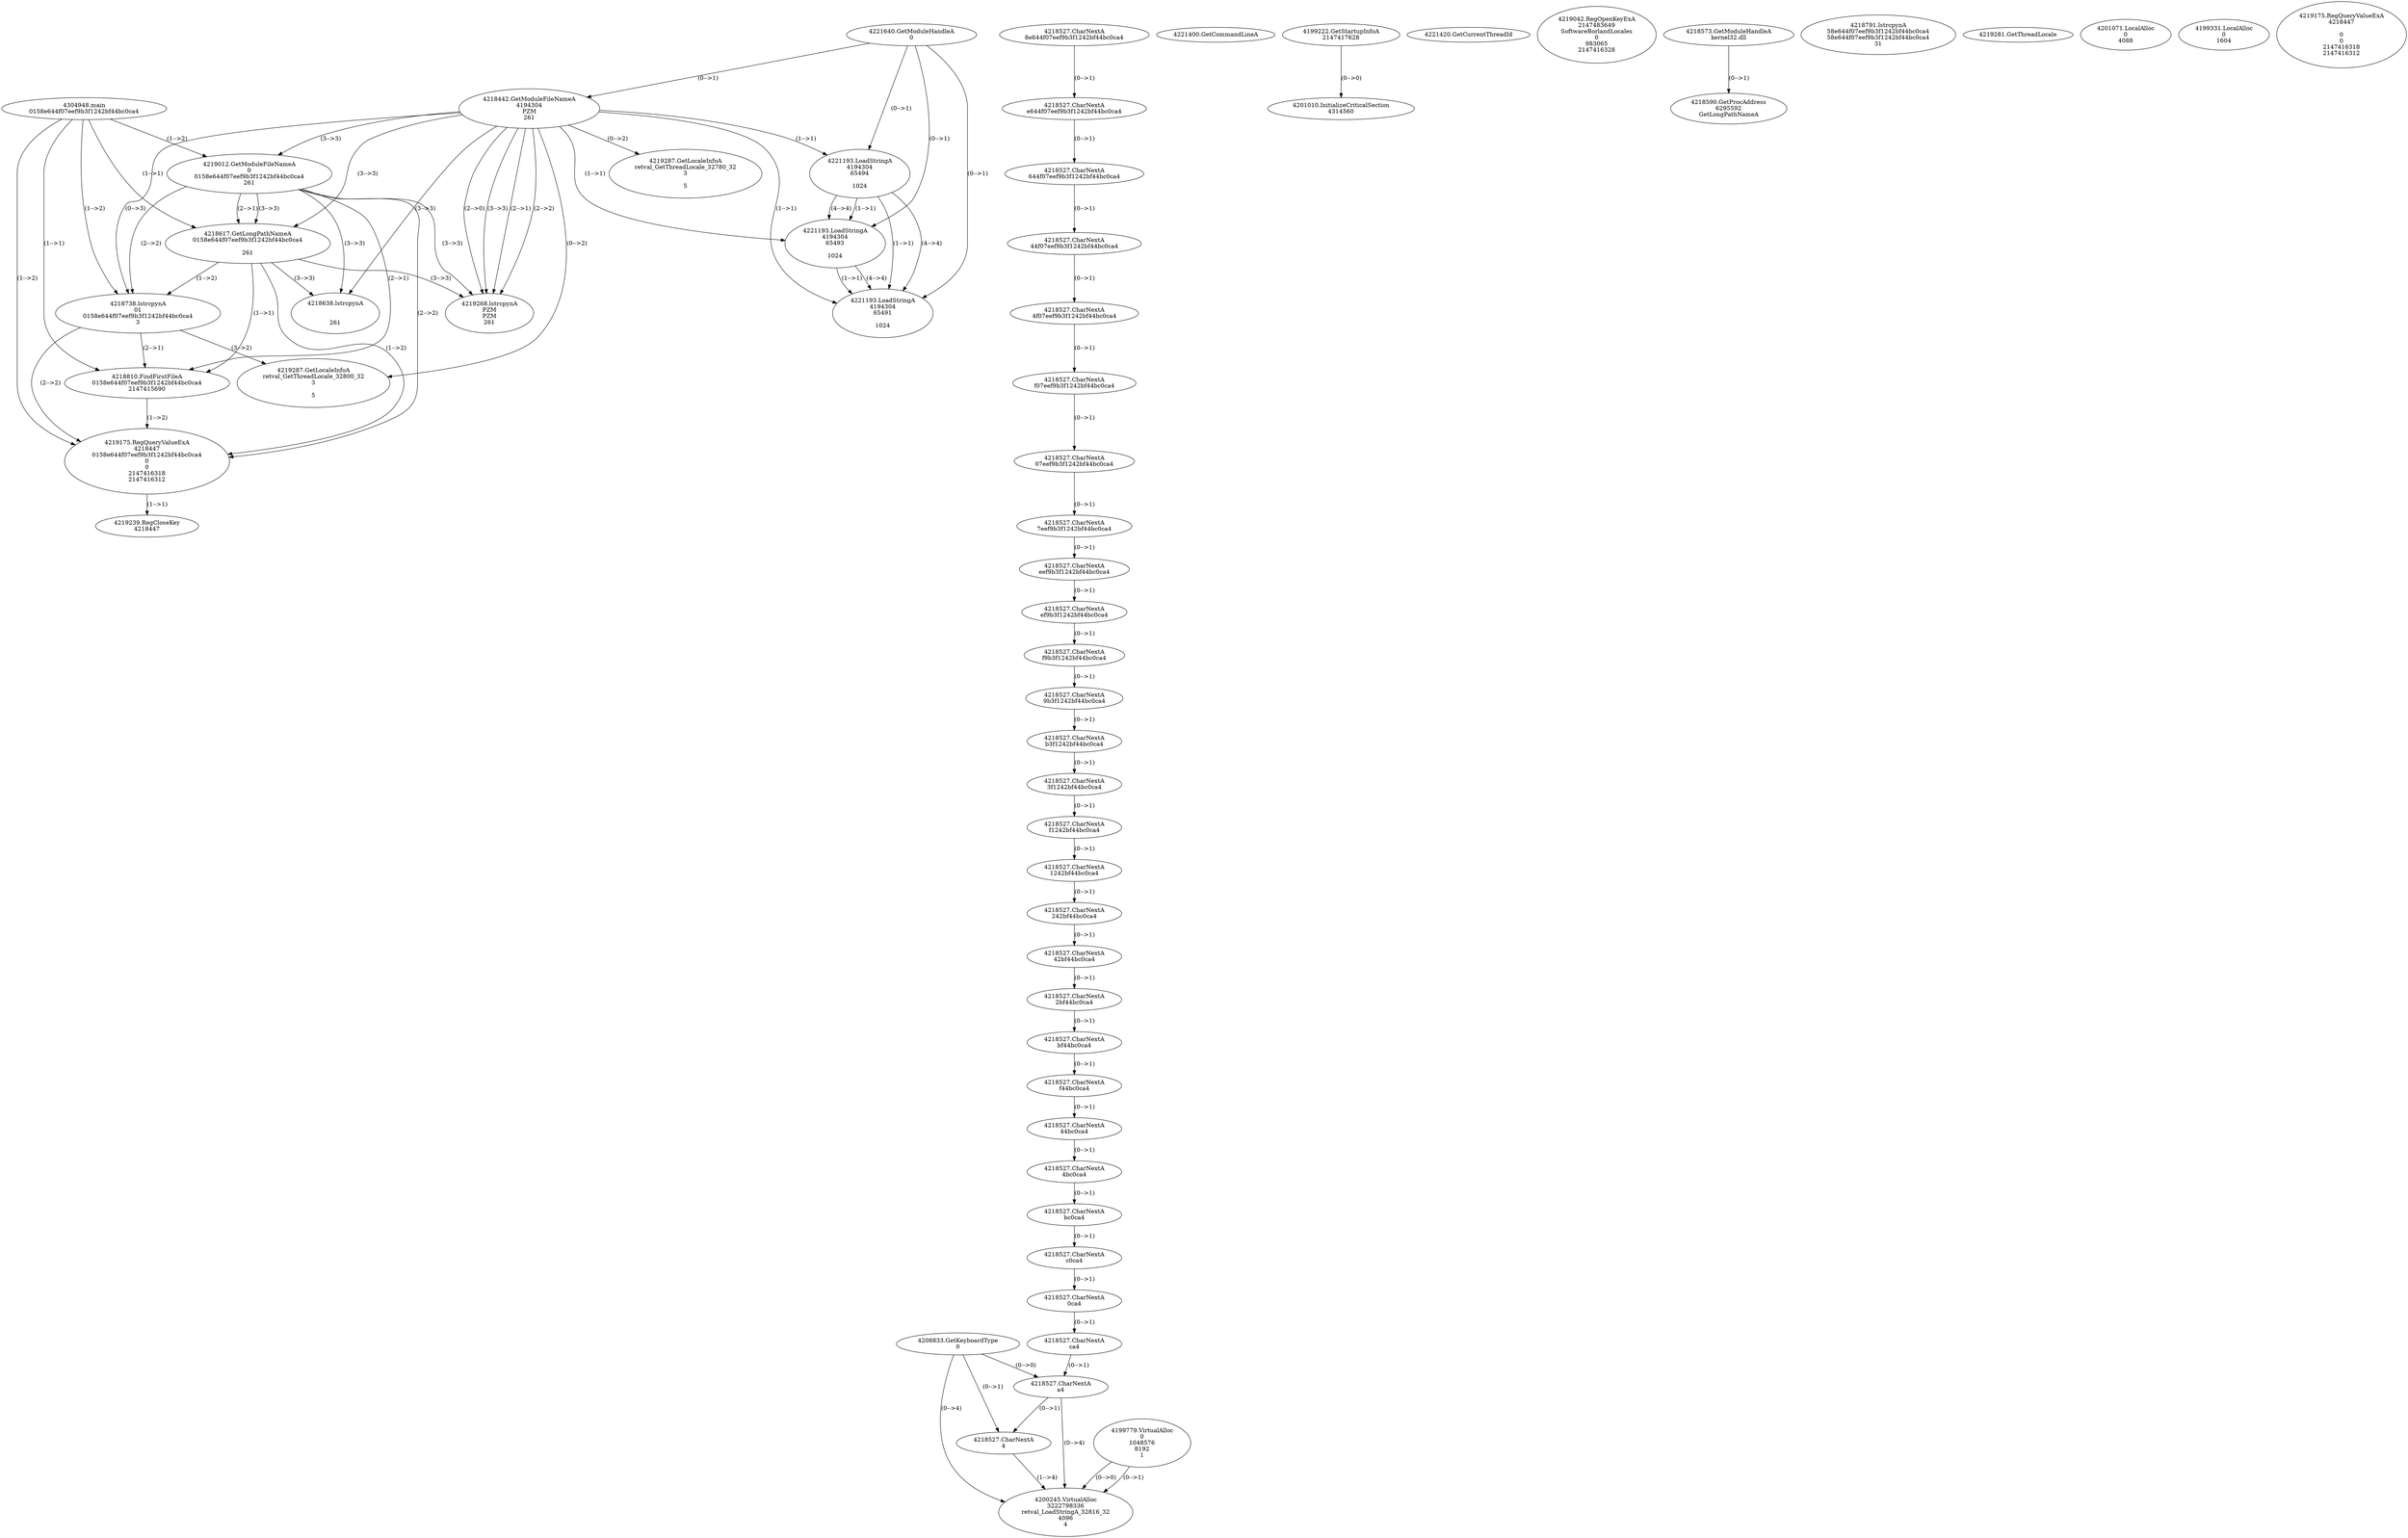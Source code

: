 // Global SCDG with merge call
digraph {
	0 [label="4304948.main
0158e644f07eef9b3f1242bf44bc0ca4"]
	1 [label="4221640.GetModuleHandleA
0"]
	2 [label="4208833.GetKeyboardType
0"]
	3 [label="4221400.GetCommandLineA
"]
	4 [label="4199222.GetStartupInfoA
2147417628"]
	5 [label="4221420.GetCurrentThreadId
"]
	6 [label="4218442.GetModuleFileNameA
4194304
PZM
261"]
	1 -> 6 [label="(0-->1)"]
	7 [label="4219012.GetModuleFileNameA
0
0158e644f07eef9b3f1242bf44bc0ca4
261"]
	0 -> 7 [label="(1-->2)"]
	6 -> 7 [label="(3-->3)"]
	8 [label="4219042.RegOpenKeyExA
2147483649
Software\Borland\Locales
0
983065
2147416328"]
	9 [label="4218573.GetModuleHandleA
kernel32.dll"]
	10 [label="4218590.GetProcAddress
6295592
GetLongPathNameA"]
	9 -> 10 [label="(0-->1)"]
	11 [label="4218617.GetLongPathNameA
0158e644f07eef9b3f1242bf44bc0ca4

261"]
	0 -> 11 [label="(1-->1)"]
	7 -> 11 [label="(2-->1)"]
	6 -> 11 [label="(3-->3)"]
	7 -> 11 [label="(3-->3)"]
	12 [label="4218738.lstrcpynA
01
0158e644f07eef9b3f1242bf44bc0ca4
3"]
	0 -> 12 [label="(1-->2)"]
	7 -> 12 [label="(2-->2)"]
	11 -> 12 [label="(1-->2)"]
	6 -> 12 [label="(0-->3)"]
	13 [label="4218527.CharNextA
8e644f07eef9b3f1242bf44bc0ca4"]
	14 [label="4218527.CharNextA
e644f07eef9b3f1242bf44bc0ca4"]
	13 -> 14 [label="(0-->1)"]
	15 [label="4218527.CharNextA
644f07eef9b3f1242bf44bc0ca4"]
	14 -> 15 [label="(0-->1)"]
	16 [label="4218527.CharNextA
44f07eef9b3f1242bf44bc0ca4"]
	15 -> 16 [label="(0-->1)"]
	17 [label="4218527.CharNextA
4f07eef9b3f1242bf44bc0ca4"]
	16 -> 17 [label="(0-->1)"]
	18 [label="4218527.CharNextA
f07eef9b3f1242bf44bc0ca4"]
	17 -> 18 [label="(0-->1)"]
	19 [label="4218527.CharNextA
07eef9b3f1242bf44bc0ca4"]
	18 -> 19 [label="(0-->1)"]
	20 [label="4218527.CharNextA
7eef9b3f1242bf44bc0ca4"]
	19 -> 20 [label="(0-->1)"]
	21 [label="4218527.CharNextA
eef9b3f1242bf44bc0ca4"]
	20 -> 21 [label="(0-->1)"]
	22 [label="4218527.CharNextA
ef9b3f1242bf44bc0ca4"]
	21 -> 22 [label="(0-->1)"]
	23 [label="4218527.CharNextA
f9b3f1242bf44bc0ca4"]
	22 -> 23 [label="(0-->1)"]
	24 [label="4218527.CharNextA
9b3f1242bf44bc0ca4"]
	23 -> 24 [label="(0-->1)"]
	25 [label="4218527.CharNextA
b3f1242bf44bc0ca4"]
	24 -> 25 [label="(0-->1)"]
	26 [label="4218527.CharNextA
3f1242bf44bc0ca4"]
	25 -> 26 [label="(0-->1)"]
	27 [label="4218527.CharNextA
f1242bf44bc0ca4"]
	26 -> 27 [label="(0-->1)"]
	28 [label="4218527.CharNextA
1242bf44bc0ca4"]
	27 -> 28 [label="(0-->1)"]
	29 [label="4218527.CharNextA
242bf44bc0ca4"]
	28 -> 29 [label="(0-->1)"]
	30 [label="4218527.CharNextA
42bf44bc0ca4"]
	29 -> 30 [label="(0-->1)"]
	31 [label="4218527.CharNextA
2bf44bc0ca4"]
	30 -> 31 [label="(0-->1)"]
	32 [label="4218527.CharNextA
bf44bc0ca4"]
	31 -> 32 [label="(0-->1)"]
	33 [label="4218527.CharNextA
f44bc0ca4"]
	32 -> 33 [label="(0-->1)"]
	34 [label="4218527.CharNextA
44bc0ca4"]
	33 -> 34 [label="(0-->1)"]
	35 [label="4218527.CharNextA
4bc0ca4"]
	34 -> 35 [label="(0-->1)"]
	36 [label="4218527.CharNextA
bc0ca4"]
	35 -> 36 [label="(0-->1)"]
	37 [label="4218527.CharNextA
c0ca4"]
	36 -> 37 [label="(0-->1)"]
	38 [label="4218527.CharNextA
0ca4"]
	37 -> 38 [label="(0-->1)"]
	39 [label="4218527.CharNextA
ca4"]
	38 -> 39 [label="(0-->1)"]
	40 [label="4218527.CharNextA
a4"]
	39 -> 40 [label="(0-->1)"]
	2 -> 40 [label="(0-->0)"]
	41 [label="4218527.CharNextA
4"]
	2 -> 41 [label="(0-->1)"]
	40 -> 41 [label="(0-->1)"]
	42 [label="4218791.lstrcpynA
58e644f07eef9b3f1242bf44bc0ca4
58e644f07eef9b3f1242bf44bc0ca4
31"]
	43 [label="4218810.FindFirstFileA
0158e644f07eef9b3f1242bf44bc0ca4
2147415690"]
	0 -> 43 [label="(1-->1)"]
	7 -> 43 [label="(2-->1)"]
	11 -> 43 [label="(1-->1)"]
	12 -> 43 [label="(2-->1)"]
	44 [label="4219175.RegQueryValueExA
4218447
0158e644f07eef9b3f1242bf44bc0ca4
0
0
2147416318
2147416312"]
	0 -> 44 [label="(1-->2)"]
	7 -> 44 [label="(2-->2)"]
	11 -> 44 [label="(1-->2)"]
	12 -> 44 [label="(2-->2)"]
	43 -> 44 [label="(1-->2)"]
	45 [label="4219239.RegCloseKey
4218447"]
	44 -> 45 [label="(1-->1)"]
	46 [label="4219268.lstrcpynA
PZM
PZM
261"]
	6 -> 46 [label="(2-->1)"]
	6 -> 46 [label="(2-->2)"]
	6 -> 46 [label="(3-->3)"]
	7 -> 46 [label="(3-->3)"]
	11 -> 46 [label="(3-->3)"]
	6 -> 46 [label="(2-->0)"]
	47 [label="4219281.GetThreadLocale
"]
	48 [label="4219287.GetLocaleInfoA
retval_GetThreadLocale_32800_32
3

5"]
	6 -> 48 [label="(0-->2)"]
	12 -> 48 [label="(3-->2)"]
	49 [label="4221193.LoadStringA
4194304
65494

1024"]
	1 -> 49 [label="(0-->1)"]
	6 -> 49 [label="(1-->1)"]
	50 [label="4221193.LoadStringA
4194304
65493

1024"]
	1 -> 50 [label="(0-->1)"]
	6 -> 50 [label="(1-->1)"]
	49 -> 50 [label="(1-->1)"]
	49 -> 50 [label="(4-->4)"]
	51 [label="4221193.LoadStringA
4194304
65491

1024"]
	1 -> 51 [label="(0-->1)"]
	6 -> 51 [label="(1-->1)"]
	49 -> 51 [label="(1-->1)"]
	50 -> 51 [label="(1-->1)"]
	49 -> 51 [label="(4-->4)"]
	50 -> 51 [label="(4-->4)"]
	52 [label="4201010.InitializeCriticalSection
4314560"]
	4 -> 52 [label="(0-->0)"]
	53 [label="4201071.LocalAlloc
0
4088"]
	54 [label="4199779.VirtualAlloc
0
1048576
8192
1"]
	55 [label="4199331.LocalAlloc
0
1604"]
	56 [label="4200245.VirtualAlloc
3222798336
retval_LoadStringA_32816_32
4096
4"]
	54 -> 56 [label="(0-->1)"]
	2 -> 56 [label="(0-->4)"]
	40 -> 56 [label="(0-->4)"]
	41 -> 56 [label="(1-->4)"]
	54 -> 56 [label="(0-->0)"]
	57 [label="4218638.lstrcpynA


261"]
	6 -> 57 [label="(3-->3)"]
	7 -> 57 [label="(3-->3)"]
	11 -> 57 [label="(3-->3)"]
	58 [label="4219175.RegQueryValueExA
4218447

0
0
2147416318
2147416312"]
	59 [label="4219287.GetLocaleInfoA
retval_GetThreadLocale_32780_32
3

5"]
	6 -> 59 [label="(0-->2)"]
}
